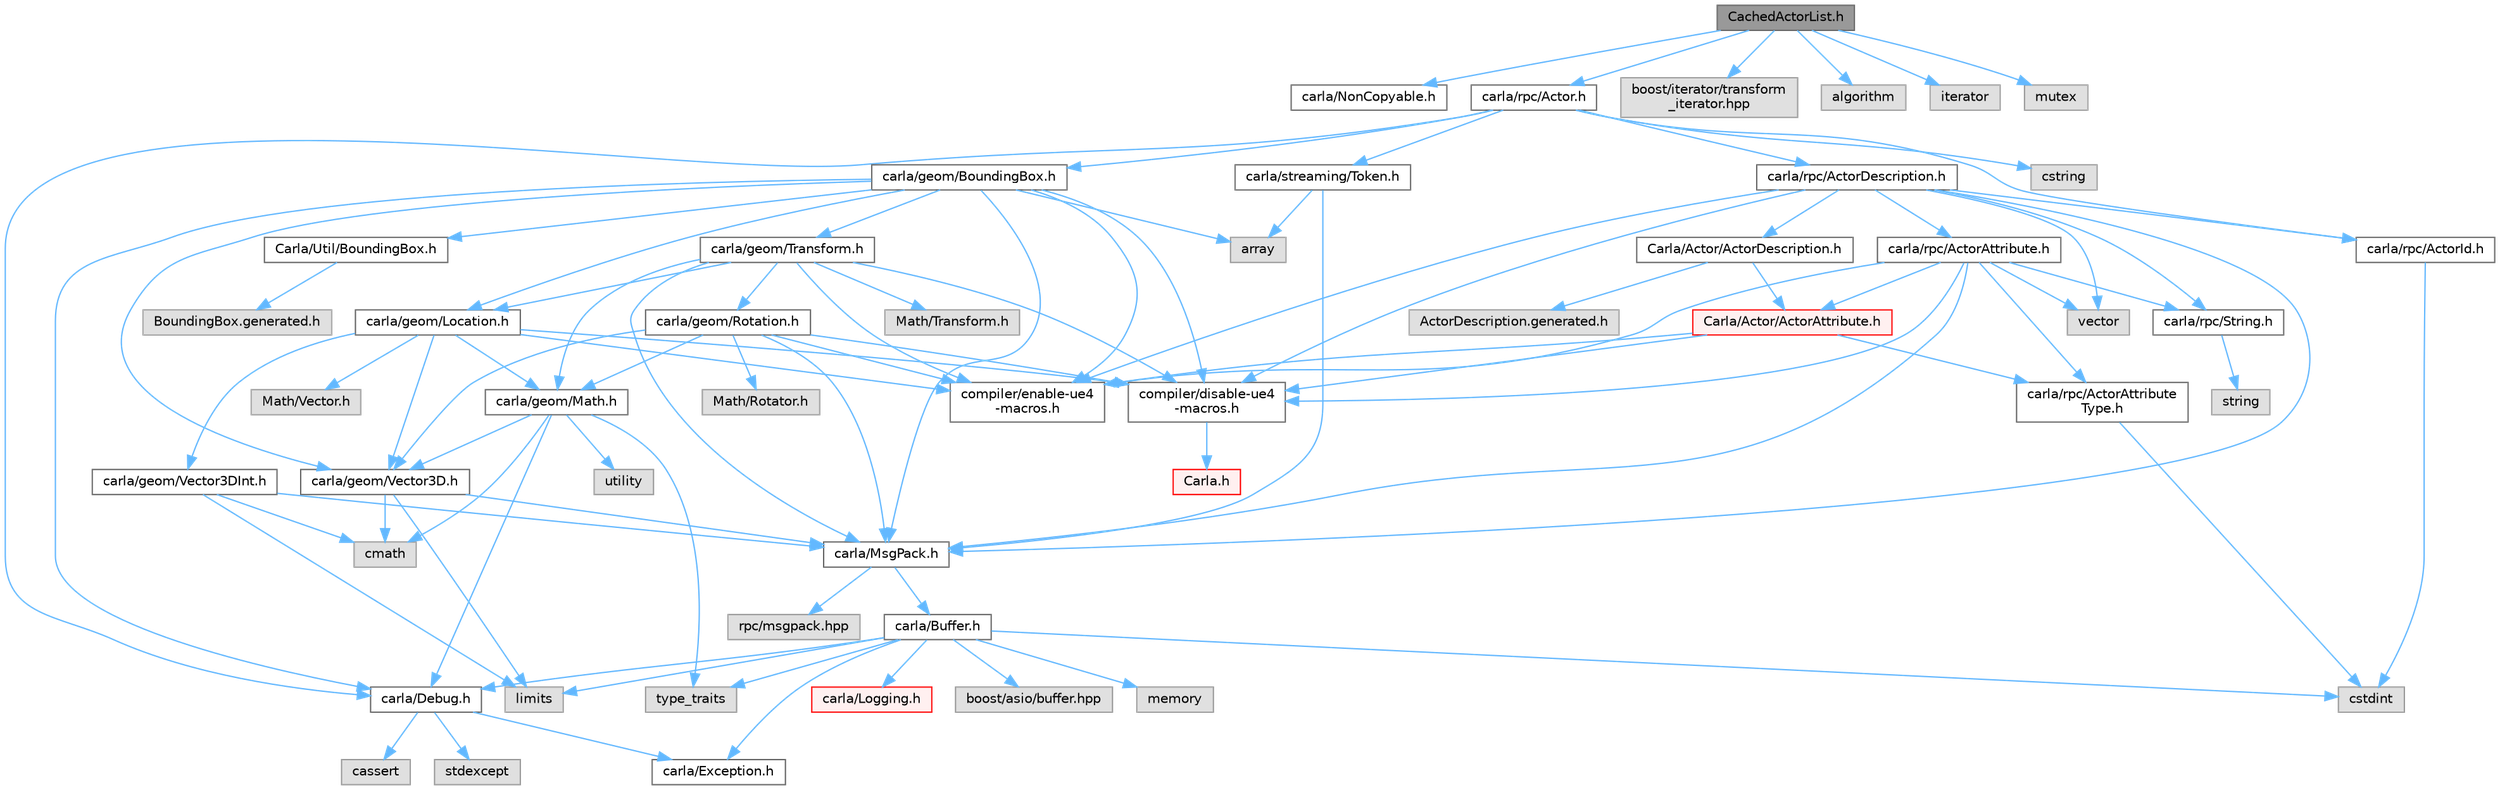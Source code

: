digraph "CachedActorList.h"
{
 // INTERACTIVE_SVG=YES
 // LATEX_PDF_SIZE
  bgcolor="transparent";
  edge [fontname=Helvetica,fontsize=10,labelfontname=Helvetica,labelfontsize=10];
  node [fontname=Helvetica,fontsize=10,shape=box,height=0.2,width=0.4];
  Node1 [id="Node000001",label="CachedActorList.h",height=0.2,width=0.4,color="gray40", fillcolor="grey60", style="filled", fontcolor="black",tooltip=" "];
  Node1 -> Node2 [id="edge1_Node000001_Node000002",color="steelblue1",style="solid",tooltip=" "];
  Node2 [id="Node000002",label="carla/NonCopyable.h",height=0.2,width=0.4,color="grey40", fillcolor="white", style="filled",URL="$d4/dd8/LibCarla_2source_2carla_2NonCopyable_8h.html",tooltip=" "];
  Node1 -> Node3 [id="edge2_Node000001_Node000003",color="steelblue1",style="solid",tooltip=" "];
  Node3 [id="Node000003",label="carla/rpc/Actor.h",height=0.2,width=0.4,color="grey40", fillcolor="white", style="filled",URL="$d8/d73/rpc_2Actor_8h.html",tooltip=" "];
  Node3 -> Node4 [id="edge3_Node000003_Node000004",color="steelblue1",style="solid",tooltip=" "];
  Node4 [id="Node000004",label="carla/Debug.h",height=0.2,width=0.4,color="grey40", fillcolor="white", style="filled",URL="$d4/deb/Debug_8h.html",tooltip=" "];
  Node4 -> Node5 [id="edge4_Node000004_Node000005",color="steelblue1",style="solid",tooltip=" "];
  Node5 [id="Node000005",label="carla/Exception.h",height=0.2,width=0.4,color="grey40", fillcolor="white", style="filled",URL="$d8/d8a/Exception_8h.html",tooltip=" "];
  Node4 -> Node6 [id="edge5_Node000004_Node000006",color="steelblue1",style="solid",tooltip=" "];
  Node6 [id="Node000006",label="stdexcept",height=0.2,width=0.4,color="grey60", fillcolor="#E0E0E0", style="filled",tooltip=" "];
  Node4 -> Node7 [id="edge6_Node000004_Node000007",color="steelblue1",style="solid",tooltip=" "];
  Node7 [id="Node000007",label="cassert",height=0.2,width=0.4,color="grey60", fillcolor="#E0E0E0", style="filled",tooltip=" "];
  Node3 -> Node8 [id="edge7_Node000003_Node000008",color="steelblue1",style="solid",tooltip=" "];
  Node8 [id="Node000008",label="carla/geom/BoundingBox.h",height=0.2,width=0.4,color="grey40", fillcolor="white", style="filled",URL="$d2/dfe/LibCarla_2source_2carla_2geom_2BoundingBox_8h.html",tooltip=" "];
  Node8 -> Node4 [id="edge8_Node000008_Node000004",color="steelblue1",style="solid",tooltip=" "];
  Node8 -> Node9 [id="edge9_Node000008_Node000009",color="steelblue1",style="solid",tooltip=" "];
  Node9 [id="Node000009",label="carla/MsgPack.h",height=0.2,width=0.4,color="grey40", fillcolor="white", style="filled",URL="$d9/d6f/MsgPack_8h.html",tooltip=" "];
  Node9 -> Node10 [id="edge10_Node000009_Node000010",color="steelblue1",style="solid",tooltip=" "];
  Node10 [id="Node000010",label="carla/Buffer.h",height=0.2,width=0.4,color="grey40", fillcolor="white", style="filled",URL="$d2/dda/carla_2Buffer_8h.html",tooltip=" "];
  Node10 -> Node4 [id="edge11_Node000010_Node000004",color="steelblue1",style="solid",tooltip=" "];
  Node10 -> Node5 [id="edge12_Node000010_Node000005",color="steelblue1",style="solid",tooltip=" "];
  Node10 -> Node11 [id="edge13_Node000010_Node000011",color="steelblue1",style="solid",tooltip=" "];
  Node11 [id="Node000011",label="carla/Logging.h",height=0.2,width=0.4,color="red", fillcolor="#FFF0F0", style="filled",URL="$de/d87/Logging_8h.html",tooltip=" "];
  Node10 -> Node14 [id="edge14_Node000010_Node000014",color="steelblue1",style="solid",tooltip=" "];
  Node14 [id="Node000014",label="boost/asio/buffer.hpp",height=0.2,width=0.4,color="grey60", fillcolor="#E0E0E0", style="filled",tooltip=" "];
  Node10 -> Node15 [id="edge15_Node000010_Node000015",color="steelblue1",style="solid",tooltip=" "];
  Node15 [id="Node000015",label="cstdint",height=0.2,width=0.4,color="grey60", fillcolor="#E0E0E0", style="filled",tooltip=" "];
  Node10 -> Node16 [id="edge16_Node000010_Node000016",color="steelblue1",style="solid",tooltip=" "];
  Node16 [id="Node000016",label="limits",height=0.2,width=0.4,color="grey60", fillcolor="#E0E0E0", style="filled",tooltip=" "];
  Node10 -> Node17 [id="edge17_Node000010_Node000017",color="steelblue1",style="solid",tooltip=" "];
  Node17 [id="Node000017",label="memory",height=0.2,width=0.4,color="grey60", fillcolor="#E0E0E0", style="filled",tooltip=" "];
  Node10 -> Node18 [id="edge18_Node000010_Node000018",color="steelblue1",style="solid",tooltip=" "];
  Node18 [id="Node000018",label="type_traits",height=0.2,width=0.4,color="grey60", fillcolor="#E0E0E0", style="filled",tooltip=" "];
  Node9 -> Node19 [id="edge19_Node000009_Node000019",color="steelblue1",style="solid",tooltip=" "];
  Node19 [id="Node000019",label="rpc/msgpack.hpp",height=0.2,width=0.4,color="grey60", fillcolor="#E0E0E0", style="filled",tooltip=" "];
  Node8 -> Node20 [id="edge20_Node000008_Node000020",color="steelblue1",style="solid",tooltip=" "];
  Node20 [id="Node000020",label="carla/geom/Transform.h",height=0.2,width=0.4,color="grey40", fillcolor="white", style="filled",URL="$de/d17/geom_2Transform_8h.html",tooltip=" "];
  Node20 -> Node9 [id="edge21_Node000020_Node000009",color="steelblue1",style="solid",tooltip=" "];
  Node20 -> Node21 [id="edge22_Node000020_Node000021",color="steelblue1",style="solid",tooltip=" "];
  Node21 [id="Node000021",label="carla/geom/Location.h",height=0.2,width=0.4,color="grey40", fillcolor="white", style="filled",URL="$d9/d8b/geom_2Location_8h.html",tooltip=" "];
  Node21 -> Node22 [id="edge23_Node000021_Node000022",color="steelblue1",style="solid",tooltip=" "];
  Node22 [id="Node000022",label="carla/geom/Vector3D.h",height=0.2,width=0.4,color="grey40", fillcolor="white", style="filled",URL="$de/d70/geom_2Vector3D_8h.html",tooltip=" "];
  Node22 -> Node9 [id="edge24_Node000022_Node000009",color="steelblue1",style="solid",tooltip=" "];
  Node22 -> Node23 [id="edge25_Node000022_Node000023",color="steelblue1",style="solid",tooltip=" "];
  Node23 [id="Node000023",label="cmath",height=0.2,width=0.4,color="grey60", fillcolor="#E0E0E0", style="filled",tooltip=" "];
  Node22 -> Node16 [id="edge26_Node000022_Node000016",color="steelblue1",style="solid",tooltip=" "];
  Node21 -> Node24 [id="edge27_Node000021_Node000024",color="steelblue1",style="solid",tooltip=" "];
  Node24 [id="Node000024",label="carla/geom/Vector3DInt.h",height=0.2,width=0.4,color="grey40", fillcolor="white", style="filled",URL="$d1/da4/Vector3DInt_8h.html",tooltip=" "];
  Node24 -> Node9 [id="edge28_Node000024_Node000009",color="steelblue1",style="solid",tooltip=" "];
  Node24 -> Node23 [id="edge29_Node000024_Node000023",color="steelblue1",style="solid",tooltip=" "];
  Node24 -> Node16 [id="edge30_Node000024_Node000016",color="steelblue1",style="solid",tooltip=" "];
  Node21 -> Node25 [id="edge31_Node000021_Node000025",color="steelblue1",style="solid",tooltip=" "];
  Node25 [id="Node000025",label="carla/geom/Math.h",height=0.2,width=0.4,color="grey40", fillcolor="white", style="filled",URL="$db/d8a/Math_8h.html",tooltip=" "];
  Node25 -> Node4 [id="edge32_Node000025_Node000004",color="steelblue1",style="solid",tooltip=" "];
  Node25 -> Node22 [id="edge33_Node000025_Node000022",color="steelblue1",style="solid",tooltip=" "];
  Node25 -> Node23 [id="edge34_Node000025_Node000023",color="steelblue1",style="solid",tooltip=" "];
  Node25 -> Node18 [id="edge35_Node000025_Node000018",color="steelblue1",style="solid",tooltip=" "];
  Node25 -> Node26 [id="edge36_Node000025_Node000026",color="steelblue1",style="solid",tooltip=" "];
  Node26 [id="Node000026",label="utility",height=0.2,width=0.4,color="grey60", fillcolor="#E0E0E0", style="filled",tooltip=" "];
  Node21 -> Node27 [id="edge37_Node000021_Node000027",color="steelblue1",style="solid",tooltip=" "];
  Node27 [id="Node000027",label="compiler/enable-ue4\l-macros.h",height=0.2,width=0.4,color="grey40", fillcolor="white", style="filled",URL="$d9/da2/enable-ue4-macros_8h.html",tooltip=" "];
  Node21 -> Node28 [id="edge38_Node000021_Node000028",color="steelblue1",style="solid",tooltip=" "];
  Node28 [id="Node000028",label="Math/Vector.h",height=0.2,width=0.4,color="grey60", fillcolor="#E0E0E0", style="filled",tooltip=" "];
  Node21 -> Node29 [id="edge39_Node000021_Node000029",color="steelblue1",style="solid",tooltip=" "];
  Node29 [id="Node000029",label="compiler/disable-ue4\l-macros.h",height=0.2,width=0.4,color="grey40", fillcolor="white", style="filled",URL="$d2/d02/disable-ue4-macros_8h.html",tooltip=" "];
  Node29 -> Node30 [id="edge40_Node000029_Node000030",color="steelblue1",style="solid",tooltip=" "];
  Node30 [id="Node000030",label="Carla.h",height=0.2,width=0.4,color="red", fillcolor="#FFF0F0", style="filled",URL="$d7/d7d/Carla_8h.html",tooltip=" "];
  Node20 -> Node25 [id="edge41_Node000020_Node000025",color="steelblue1",style="solid",tooltip=" "];
  Node20 -> Node34 [id="edge42_Node000020_Node000034",color="steelblue1",style="solid",tooltip=" "];
  Node34 [id="Node000034",label="carla/geom/Rotation.h",height=0.2,width=0.4,color="grey40", fillcolor="white", style="filled",URL="$d0/d8f/Rotation_8h.html",tooltip=" "];
  Node34 -> Node9 [id="edge43_Node000034_Node000009",color="steelblue1",style="solid",tooltip=" "];
  Node34 -> Node25 [id="edge44_Node000034_Node000025",color="steelblue1",style="solid",tooltip=" "];
  Node34 -> Node22 [id="edge45_Node000034_Node000022",color="steelblue1",style="solid",tooltip=" "];
  Node34 -> Node27 [id="edge46_Node000034_Node000027",color="steelblue1",style="solid",tooltip=" "];
  Node34 -> Node35 [id="edge47_Node000034_Node000035",color="steelblue1",style="solid",tooltip=" "];
  Node35 [id="Node000035",label="Math/Rotator.h",height=0.2,width=0.4,color="grey60", fillcolor="#E0E0E0", style="filled",tooltip=" "];
  Node34 -> Node29 [id="edge48_Node000034_Node000029",color="steelblue1",style="solid",tooltip=" "];
  Node20 -> Node27 [id="edge49_Node000020_Node000027",color="steelblue1",style="solid",tooltip=" "];
  Node20 -> Node36 [id="edge50_Node000020_Node000036",color="steelblue1",style="solid",tooltip=" "];
  Node36 [id="Node000036",label="Math/Transform.h",height=0.2,width=0.4,color="grey60", fillcolor="#E0E0E0", style="filled",tooltip=" "];
  Node20 -> Node29 [id="edge51_Node000020_Node000029",color="steelblue1",style="solid",tooltip=" "];
  Node8 -> Node21 [id="edge52_Node000008_Node000021",color="steelblue1",style="solid",tooltip=" "];
  Node8 -> Node22 [id="edge53_Node000008_Node000022",color="steelblue1",style="solid",tooltip=" "];
  Node8 -> Node37 [id="edge54_Node000008_Node000037",color="steelblue1",style="solid",tooltip=" "];
  Node37 [id="Node000037",label="array",height=0.2,width=0.4,color="grey60", fillcolor="#E0E0E0", style="filled",tooltip=" "];
  Node8 -> Node27 [id="edge55_Node000008_Node000027",color="steelblue1",style="solid",tooltip=" "];
  Node8 -> Node38 [id="edge56_Node000008_Node000038",color="steelblue1",style="solid",tooltip=" "];
  Node38 [id="Node000038",label="Carla/Util/BoundingBox.h",height=0.2,width=0.4,color="grey40", fillcolor="white", style="filled",URL="$d2/d62/Unreal_2CarlaUE4_2Plugins_2Carla_2Source_2Carla_2Util_2BoundingBox_8h.html",tooltip=" "];
  Node38 -> Node39 [id="edge57_Node000038_Node000039",color="steelblue1",style="solid",tooltip=" "];
  Node39 [id="Node000039",label="BoundingBox.generated.h",height=0.2,width=0.4,color="grey60", fillcolor="#E0E0E0", style="filled",tooltip=" "];
  Node8 -> Node29 [id="edge58_Node000008_Node000029",color="steelblue1",style="solid",tooltip=" "];
  Node3 -> Node40 [id="edge59_Node000003_Node000040",color="steelblue1",style="solid",tooltip=" "];
  Node40 [id="Node000040",label="carla/rpc/ActorDescription.h",height=0.2,width=0.4,color="grey40", fillcolor="white", style="filled",URL="$d9/db9/LibCarla_2source_2carla_2rpc_2ActorDescription_8h.html",tooltip=" "];
  Node40 -> Node9 [id="edge60_Node000040_Node000009",color="steelblue1",style="solid",tooltip=" "];
  Node40 -> Node41 [id="edge61_Node000040_Node000041",color="steelblue1",style="solid",tooltip=" "];
  Node41 [id="Node000041",label="carla/rpc/ActorAttribute.h",height=0.2,width=0.4,color="grey40", fillcolor="white", style="filled",URL="$d2/dc4/LibCarla_2source_2carla_2rpc_2ActorAttribute_8h.html",tooltip=" "];
  Node41 -> Node9 [id="edge62_Node000041_Node000009",color="steelblue1",style="solid",tooltip=" "];
  Node41 -> Node42 [id="edge63_Node000041_Node000042",color="steelblue1",style="solid",tooltip=" "];
  Node42 [id="Node000042",label="carla/rpc/ActorAttribute\lType.h",height=0.2,width=0.4,color="grey40", fillcolor="white", style="filled",URL="$d8/d81/ActorAttributeType_8h.html",tooltip=" "];
  Node42 -> Node15 [id="edge64_Node000042_Node000015",color="steelblue1",style="solid",tooltip=" "];
  Node41 -> Node43 [id="edge65_Node000041_Node000043",color="steelblue1",style="solid",tooltip=" "];
  Node43 [id="Node000043",label="carla/rpc/String.h",height=0.2,width=0.4,color="grey40", fillcolor="white", style="filled",URL="$d3/d80/rpc_2String_8h.html",tooltip=" "];
  Node43 -> Node44 [id="edge66_Node000043_Node000044",color="steelblue1",style="solid",tooltip=" "];
  Node44 [id="Node000044",label="string",height=0.2,width=0.4,color="grey60", fillcolor="#E0E0E0", style="filled",tooltip=" "];
  Node41 -> Node45 [id="edge67_Node000041_Node000045",color="steelblue1",style="solid",tooltip=" "];
  Node45 [id="Node000045",label="vector",height=0.2,width=0.4,color="grey60", fillcolor="#E0E0E0", style="filled",tooltip=" "];
  Node41 -> Node27 [id="edge68_Node000041_Node000027",color="steelblue1",style="solid",tooltip=" "];
  Node41 -> Node46 [id="edge69_Node000041_Node000046",color="steelblue1",style="solid",tooltip=" "];
  Node46 [id="Node000046",label="Carla/Actor/ActorAttribute.h",height=0.2,width=0.4,color="red", fillcolor="#FFF0F0", style="filled",URL="$d6/d1a/Unreal_2CarlaUE4_2Plugins_2Carla_2Source_2Carla_2Actor_2ActorAttribute_8h.html",tooltip=" "];
  Node46 -> Node29 [id="edge70_Node000046_Node000029",color="steelblue1",style="solid",tooltip=" "];
  Node46 -> Node42 [id="edge71_Node000046_Node000042",color="steelblue1",style="solid",tooltip=" "];
  Node46 -> Node27 [id="edge72_Node000046_Node000027",color="steelblue1",style="solid",tooltip=" "];
  Node41 -> Node29 [id="edge73_Node000041_Node000029",color="steelblue1",style="solid",tooltip=" "];
  Node40 -> Node48 [id="edge74_Node000040_Node000048",color="steelblue1",style="solid",tooltip=" "];
  Node48 [id="Node000048",label="carla/rpc/ActorId.h",height=0.2,width=0.4,color="grey40", fillcolor="white", style="filled",URL="$d3/d89/ActorId_8h.html",tooltip=" "];
  Node48 -> Node15 [id="edge75_Node000048_Node000015",color="steelblue1",style="solid",tooltip=" "];
  Node40 -> Node43 [id="edge76_Node000040_Node000043",color="steelblue1",style="solid",tooltip=" "];
  Node40 -> Node45 [id="edge77_Node000040_Node000045",color="steelblue1",style="solid",tooltip=" "];
  Node40 -> Node27 [id="edge78_Node000040_Node000027",color="steelblue1",style="solid",tooltip=" "];
  Node40 -> Node49 [id="edge79_Node000040_Node000049",color="steelblue1",style="solid",tooltip=" "];
  Node49 [id="Node000049",label="Carla/Actor/ActorDescription.h",height=0.2,width=0.4,color="grey40", fillcolor="white", style="filled",URL="$d4/de6/Unreal_2CarlaUE4_2Plugins_2Carla_2Source_2Carla_2Actor_2ActorDescription_8h.html",tooltip=" "];
  Node49 -> Node46 [id="edge80_Node000049_Node000046",color="steelblue1",style="solid",tooltip=" "];
  Node49 -> Node50 [id="edge81_Node000049_Node000050",color="steelblue1",style="solid",tooltip=" "];
  Node50 [id="Node000050",label="ActorDescription.generated.h",height=0.2,width=0.4,color="grey60", fillcolor="#E0E0E0", style="filled",tooltip=" "];
  Node40 -> Node29 [id="edge82_Node000040_Node000029",color="steelblue1",style="solid",tooltip=" "];
  Node3 -> Node48 [id="edge83_Node000003_Node000048",color="steelblue1",style="solid",tooltip=" "];
  Node3 -> Node51 [id="edge84_Node000003_Node000051",color="steelblue1",style="solid",tooltip=" "];
  Node51 [id="Node000051",label="carla/streaming/Token.h",height=0.2,width=0.4,color="grey40", fillcolor="white", style="filled",URL="$dc/d33/Token_8h.html",tooltip=" "];
  Node51 -> Node9 [id="edge85_Node000051_Node000009",color="steelblue1",style="solid",tooltip=" "];
  Node51 -> Node37 [id="edge86_Node000051_Node000037",color="steelblue1",style="solid",tooltip=" "];
  Node3 -> Node52 [id="edge87_Node000003_Node000052",color="steelblue1",style="solid",tooltip=" "];
  Node52 [id="Node000052",label="cstring",height=0.2,width=0.4,color="grey60", fillcolor="#E0E0E0", style="filled",tooltip=" "];
  Node1 -> Node53 [id="edge88_Node000001_Node000053",color="steelblue1",style="solid",tooltip=" "];
  Node53 [id="Node000053",label="boost/iterator/transform\l_iterator.hpp",height=0.2,width=0.4,color="grey60", fillcolor="#E0E0E0", style="filled",tooltip=" "];
  Node1 -> Node54 [id="edge89_Node000001_Node000054",color="steelblue1",style="solid",tooltip=" "];
  Node54 [id="Node000054",label="algorithm",height=0.2,width=0.4,color="grey60", fillcolor="#E0E0E0", style="filled",tooltip=" "];
  Node1 -> Node55 [id="edge90_Node000001_Node000055",color="steelblue1",style="solid",tooltip=" "];
  Node55 [id="Node000055",label="iterator",height=0.2,width=0.4,color="grey60", fillcolor="#E0E0E0", style="filled",tooltip=" "];
  Node1 -> Node56 [id="edge91_Node000001_Node000056",color="steelblue1",style="solid",tooltip=" "];
  Node56 [id="Node000056",label="mutex",height=0.2,width=0.4,color="grey60", fillcolor="#E0E0E0", style="filled",tooltip=" "];
}
